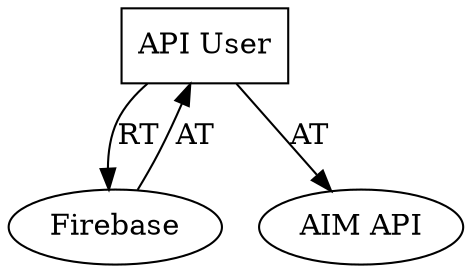 digraph G {
  api_user [label="API User",shape=box];
  firebase [label="Firebase",shape=oval];
  aim_api [label="AIM API",shape=oval];

  api_user -> firebase [label="RT"];
  firebase -> api_user [label="AT"];
  api_user -> aim_api [label="AT"];
}
